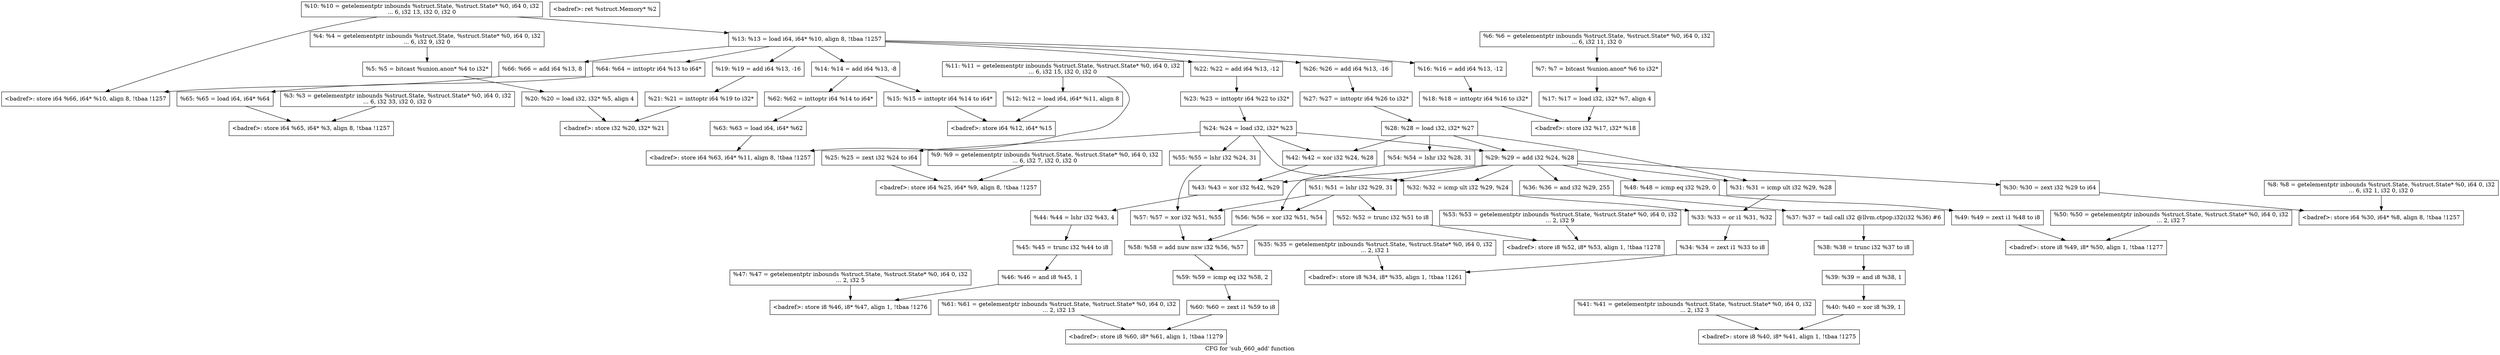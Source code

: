 digraph "CFG for 'sub_660_add' function" {
	label="CFG for 'sub_660_add' function";

	Node0x5651ccc367d0 [shape=record,label="{%3:  %3 = getelementptr inbounds %struct.State, %struct.State* %0, i64 0, i32\l... 6, i32 33, i32 0, i32 0}"];
	Node0x5651ccc367d0 -> Node0x5651ccc38520;
	Node0x5651ccc368a8 [shape=record,label="{%4:  %4 = getelementptr inbounds %struct.State, %struct.State* %0, i64 0, i32\l... 6, i32 9, i32 0}"];
	Node0x5651ccc368a8 -> Node0x5651ccc366f8;
	Node0x5651ccc366f8 [shape=record,label="{%5:  %5 = bitcast %union.anon* %4 to i32*}"];
	Node0x5651ccc366f8 -> Node0x5651ccc37da8;
	Node0x5651ccc369c8 [shape=record,label="{%6:  %6 = getelementptr inbounds %struct.State, %struct.State* %0, i64 0, i32\l... 6, i32 11, i32 0}"];
	Node0x5651ccc369c8 -> Node0x5651ccc36a38;
	Node0x5651ccc36a38 [shape=record,label="{%7:  %7 = bitcast %union.anon* %6 to i32*}"];
	Node0x5651ccc36a38 -> Node0x5651ccc37558;
	Node0x5651ccc374e0 [shape=record,label="{%8:  %8 = getelementptr inbounds %struct.State, %struct.State* %0, i64 0, i32\l... 6, i32 1, i32 0, i32 0}"];
	Node0x5651ccc374e0 -> Node0x5651ccc38340;
	Node0x5651ccc37660 [shape=record,label="{%9:  %9 = getelementptr inbounds %struct.State, %struct.State* %0, i64 0, i32\l... 6, i32 7, i32 0, i32 0}"];
	Node0x5651ccc37660 -> Node0x5651ccc380a0;
	Node0x5651ccc37750 [shape=record,label="{%10:  %10 = getelementptr inbounds %struct.State, %struct.State* %0, i64 0, i32\l... 6, i32 13, i32 0, i32 0}"];
	Node0x5651ccc37750 -> Node0x5651ccc38620;
	Node0x5651ccc37750 -> Node0x5651ccc378b8;
	Node0x5651ccc37840 [shape=record,label="{%11:  %11 = getelementptr inbounds %struct.State, %struct.State* %0, i64 0, i32\l... 6, i32 15, i32 0, i32 0}"];
	Node0x5651ccc37840 -> Node0x5651ccc2c300;
	Node0x5651ccc37840 -> Node0x5651ccc36a98;
	Node0x5651ccc36a98 [shape=record,label="{%12:  %12 = load i64, i64* %11, align 8}"];
	Node0x5651ccc36a98 -> Node0x5651ccc37a10;
	Node0x5651ccc378b8 [shape=record,label="{%13:  %13 = load i64, i64* %10, align 8, !tbaa !1257}"];
	Node0x5651ccc378b8 -> Node0x5651ccc385a0;
	Node0x5651ccc378b8 -> Node0x5651ccc2c368;
	Node0x5651ccc378b8 -> Node0x5651ccc38120;
	Node0x5651ccc378b8 -> Node0x5651ccc37f00;
	Node0x5651ccc378b8 -> Node0x5651ccc37d40;
	Node0x5651ccc378b8 -> Node0x5651ccc37ad0;
	Node0x5651ccc378b8 -> Node0x5651ccc37930;
	Node0x5651ccc37930 [shape=record,label="{%14:  %14 = add i64 %13, -8}"];
	Node0x5651ccc37930 -> Node0x5651ccc2c228;
	Node0x5651ccc37930 -> Node0x5651ccc37998;
	Node0x5651ccc37998 [shape=record,label="{%15:  %15 = inttoptr i64 %14 to i64*}"];
	Node0x5651ccc37998 -> Node0x5651ccc37a10;
	Node0x5651ccc37a10 [shape=record,label="{\<badref\>:  store i64 %12, i64* %15}"];
	Node0x5651ccc37ad0 [shape=record,label="{%16:  %16 = add i64 %13, -12}"];
	Node0x5651ccc37ad0 -> Node0x5651ccc37c48;
	Node0x5651ccc37558 [shape=record,label="{%17:  %17 = load i32, i32* %7, align 4}"];
	Node0x5651ccc37558 -> Node0x5651ccc37cc0;
	Node0x5651ccc37c48 [shape=record,label="{%18:  %18 = inttoptr i64 %16 to i32*}"];
	Node0x5651ccc37c48 -> Node0x5651ccc37cc0;
	Node0x5651ccc37cc0 [shape=record,label="{\<badref\>:  store i32 %17, i32* %18}"];
	Node0x5651ccc37d40 [shape=record,label="{%19:  %19 = add i64 %13, -16}"];
	Node0x5651ccc37d40 -> Node0x5651ccc37e08;
	Node0x5651ccc37da8 [shape=record,label="{%20:  %20 = load i32, i32* %5, align 4}"];
	Node0x5651ccc37da8 -> Node0x5651ccc37e80;
	Node0x5651ccc37e08 [shape=record,label="{%21:  %21 = inttoptr i64 %19 to i32*}"];
	Node0x5651ccc37e08 -> Node0x5651ccc37e80;
	Node0x5651ccc37e80 [shape=record,label="{\<badref\>:  store i32 %20, i32* %21}"];
	Node0x5651ccc37f00 [shape=record,label="{%22:  %22 = add i64 %13, -12}"];
	Node0x5651ccc37f00 -> Node0x5651ccc37f68;
	Node0x5651ccc37f68 [shape=record,label="{%23:  %23 = inttoptr i64 %22 to i32*}"];
	Node0x5651ccc37f68 -> Node0x5651ccc37fc8;
	Node0x5651ccc37fc8 [shape=record,label="{%24:  %24 = load i32, i32* %23}"];
	Node0x5651ccc37fc8 -> Node0x5651ccc2be20;
	Node0x5651ccc37fc8 -> Node0x5651ccc38bc0;
	Node0x5651ccc37fc8 -> Node0x5651ccc38440;
	Node0x5651ccc37fc8 -> Node0x5651ccc38260;
	Node0x5651ccc37fc8 -> Node0x5651ccc38028;
	Node0x5651ccc38028 [shape=record,label="{%25:  %25 = zext i32 %24 to i64}"];
	Node0x5651ccc38028 -> Node0x5651ccc380a0;
	Node0x5651ccc380a0 [shape=record,label="{\<badref\>:  store i64 %25, i64* %9, align 8, !tbaa !1257}"];
	Node0x5651ccc38120 [shape=record,label="{%26:  %26 = add i64 %13, -16}"];
	Node0x5651ccc38120 -> Node0x5651ccc38188;
	Node0x5651ccc38188 [shape=record,label="{%27:  %27 = inttoptr i64 %26 to i32*}"];
	Node0x5651ccc38188 -> Node0x5651ccc381e8;
	Node0x5651ccc381e8 [shape=record,label="{%28:  %28 = load i32, i32* %27}"];
	Node0x5651ccc381e8 -> Node0x5651ccc2bda0;
	Node0x5651ccc381e8 -> Node0x5651ccc38bc0;
	Node0x5651ccc381e8 -> Node0x5651ccc383c0;
	Node0x5651ccc381e8 -> Node0x5651ccc38260;
	Node0x5651ccc38260 [shape=record,label="{%29:  %29 = add i32 %24, %28}"];
	Node0x5651ccc38260 -> Node0x5651ccc2bb80;
	Node0x5651ccc38260 -> Node0x5651ccc38fa0;
	Node0x5651ccc38260 -> Node0x5651ccc38c40;
	Node0x5651ccc38260 -> Node0x5651ccc38810;
	Node0x5651ccc38260 -> Node0x5651ccc38440;
	Node0x5651ccc38260 -> Node0x5651ccc383c0;
	Node0x5651ccc38260 -> Node0x5651ccc382c8;
	Node0x5651ccc382c8 [shape=record,label="{%30:  %30 = zext i32 %29 to i64}"];
	Node0x5651ccc382c8 -> Node0x5651ccc38340;
	Node0x5651ccc38340 [shape=record,label="{\<badref\>:  store i64 %30, i64* %8, align 8, !tbaa !1257}"];
	Node0x5651ccc383c0 [shape=record,label="{%31:  %31 = icmp ult i32 %29, %28}"];
	Node0x5651ccc383c0 -> Node0x5651ccc37b50;
	Node0x5651ccc38440 [shape=record,label="{%32:  %32 = icmp ult i32 %29, %24}"];
	Node0x5651ccc38440 -> Node0x5651ccc37b50;
	Node0x5651ccc37b50 [shape=record,label="{%33:  %33 = or i1 %31, %32}"];
	Node0x5651ccc37b50 -> Node0x5651ccc37bb8;
	Node0x5651ccc37bb8 [shape=record,label="{%34:  %34 = zext i1 %33 to i8}"];
	Node0x5651ccc37bb8 -> Node0x5651ccc38790;
	Node0x5651ccc38700 [shape=record,label="{%35:  %35 = getelementptr inbounds %struct.State, %struct.State* %0, i64 0, i32\l... 2, i32 1}"];
	Node0x5651ccc38700 -> Node0x5651ccc38790;
	Node0x5651ccc38790 [shape=record,label="{\<badref\>:  store i8 %34, i8* %35, align 1, !tbaa !1261}"];
	Node0x5651ccc38810 [shape=record,label="{%36:  %36 = and i32 %29, 255}"];
	Node0x5651ccc38810 -> Node0x5651ccc38890;
	Node0x5651ccc38890 [shape=record,label="{%37:  %37 = tail call i32 @llvm.ctpop.i32(i32 %36) #6}"];
	Node0x5651ccc38890 -> Node0x5651ccc38908;
	Node0x5651ccc38908 [shape=record,label="{%38:  %38 = trunc i32 %37 to i8}"];
	Node0x5651ccc38908 -> Node0x5651ccc38980;
	Node0x5651ccc38980 [shape=record,label="{%39:  %39 = and i8 %38, 1}"];
	Node0x5651ccc38980 -> Node0x5651ccc38a00;
	Node0x5651ccc38a00 [shape=record,label="{%40:  %40 = xor i8 %39, 1}"];
	Node0x5651ccc38a00 -> Node0x5651ccc38b40;
	Node0x5651ccc38ab0 [shape=record,label="{%41:  %41 = getelementptr inbounds %struct.State, %struct.State* %0, i64 0, i32\l... 2, i32 3}"];
	Node0x5651ccc38ab0 -> Node0x5651ccc38b40;
	Node0x5651ccc38b40 [shape=record,label="{\<badref\>:  store i8 %40, i8* %41, align 1, !tbaa !1275}"];
	Node0x5651ccc38bc0 [shape=record,label="{%42:  %42 = xor i32 %24, %28}"];
	Node0x5651ccc38bc0 -> Node0x5651ccc38c40;
	Node0x5651ccc38c40 [shape=record,label="{%43:  %43 = xor i32 %42, %29}"];
	Node0x5651ccc38c40 -> Node0x5651ccc38d00;
	Node0x5651ccc38d00 [shape=record,label="{%44:  %44 = lshr i32 %43, 4}"];
	Node0x5651ccc38d00 -> Node0x5651ccc38d68;
	Node0x5651ccc38d68 [shape=record,label="{%45:  %45 = trunc i32 %44 to i8}"];
	Node0x5651ccc38d68 -> Node0x5651ccc38de0;
	Node0x5651ccc38de0 [shape=record,label="{%46:  %46 = and i8 %45, 1}"];
	Node0x5651ccc38de0 -> Node0x5651ccc38f20;
	Node0x5651ccc38e90 [shape=record,label="{%47:  %47 = getelementptr inbounds %struct.State, %struct.State* %0, i64 0, i32\l... 2, i32 5}"];
	Node0x5651ccc38e90 -> Node0x5651ccc38f20;
	Node0x5651ccc38f20 [shape=record,label="{\<badref\>:  store i8 %46, i8* %47, align 1, !tbaa !1276}"];
	Node0x5651ccc38fa0 [shape=record,label="{%48:  %48 = icmp eq i32 %29, 0}"];
	Node0x5651ccc38fa0 -> Node0x5651ccc39008;
	Node0x5651ccc39008 [shape=record,label="{%49:  %49 = zext i1 %48 to i8}"];
	Node0x5651ccc39008 -> Node0x5651ccc39140;
	Node0x5651ccc390b0 [shape=record,label="{%50:  %50 = getelementptr inbounds %struct.State, %struct.State* %0, i64 0, i32\l... 2, i32 7}"];
	Node0x5651ccc390b0 -> Node0x5651ccc39140;
	Node0x5651ccc39140 [shape=record,label="{\<badref\>:  store i8 %49, i8* %50, align 1, !tbaa !1277}"];
	Node0x5651ccc2bb80 [shape=record,label="{%51:  %51 = lshr i32 %29, 31}"];
	Node0x5651ccc2bb80 -> Node0x5651ccc2bf20;
	Node0x5651ccc2bb80 -> Node0x5651ccc2bea0;
	Node0x5651ccc2bb80 -> Node0x5651ccc2bbe8;
	Node0x5651ccc2bbe8 [shape=record,label="{%52:  %52 = trunc i32 %51 to i8}"];
	Node0x5651ccc2bbe8 -> Node0x5651ccc2bd20;
	Node0x5651ccc2bc90 [shape=record,label="{%53:  %53 = getelementptr inbounds %struct.State, %struct.State* %0, i64 0, i32\l... 2, i32 9}"];
	Node0x5651ccc2bc90 -> Node0x5651ccc2bd20;
	Node0x5651ccc2bd20 [shape=record,label="{\<badref\>:  store i8 %52, i8* %53, align 1, !tbaa !1278}"];
	Node0x5651ccc2bda0 [shape=record,label="{%54:  %54 = lshr i32 %28, 31}"];
	Node0x5651ccc2bda0 -> Node0x5651ccc2bea0;
	Node0x5651ccc2be20 [shape=record,label="{%55:  %55 = lshr i32 %24, 31}"];
	Node0x5651ccc2be20 -> Node0x5651ccc2bf20;
	Node0x5651ccc2bea0 [shape=record,label="{%56:  %56 = xor i32 %51, %54}"];
	Node0x5651ccc2bea0 -> Node0x5651ccc2bfa0;
	Node0x5651ccc2bf20 [shape=record,label="{%57:  %57 = xor i32 %51, %55}"];
	Node0x5651ccc2bf20 -> Node0x5651ccc2bfa0;
	Node0x5651ccc2bfa0 [shape=record,label="{%58:  %58 = add nuw nsw i32 %56, %57}"];
	Node0x5651ccc2bfa0 -> Node0x5651ccc2c020;
	Node0x5651ccc2c020 [shape=record,label="{%59:  %59 = icmp eq i32 %58, 2}"];
	Node0x5651ccc2c020 -> Node0x5651ccc2c088;
	Node0x5651ccc2c088 [shape=record,label="{%60:  %60 = zext i1 %59 to i8}"];
	Node0x5651ccc2c088 -> Node0x5651ccc2c1c0;
	Node0x5651ccc2c130 [shape=record,label="{%61:  %61 = getelementptr inbounds %struct.State, %struct.State* %0, i64 0, i32\l... 2, i32 13}"];
	Node0x5651ccc2c130 -> Node0x5651ccc2c1c0;
	Node0x5651ccc2c1c0 [shape=record,label="{\<badref\>:  store i8 %60, i8* %61, align 1, !tbaa !1279}"];
	Node0x5651ccc2c228 [shape=record,label="{%62:  %62 = inttoptr i64 %14 to i64*}"];
	Node0x5651ccc2c228 -> Node0x5651ccc2c288;
	Node0x5651ccc2c288 [shape=record,label="{%63:  %63 = load i64, i64* %62}"];
	Node0x5651ccc2c288 -> Node0x5651ccc2c300;
	Node0x5651ccc2c300 [shape=record,label="{\<badref\>:  store i64 %63, i64* %11, align 8, !tbaa !1257}"];
	Node0x5651ccc2c368 [shape=record,label="{%64:  %64 = inttoptr i64 %13 to i64*}"];
	Node0x5651ccc2c368 -> Node0x5651ccc384a8;
	Node0x5651ccc384a8 [shape=record,label="{%65:  %65 = load i64, i64* %64}"];
	Node0x5651ccc384a8 -> Node0x5651ccc38520;
	Node0x5651ccc38520 [shape=record,label="{\<badref\>:  store i64 %65, i64* %3, align 8, !tbaa !1257}"];
	Node0x5651ccc385a0 [shape=record,label="{%66:  %66 = add i64 %13, 8}"];
	Node0x5651ccc385a0 -> Node0x5651ccc38620;
	Node0x5651ccc38620 [shape=record,label="{\<badref\>:  store i64 %66, i64* %10, align 8, !tbaa !1257}"];
	Node0x5651ccc2c7d8 [shape=record,label="{\<badref\>:  ret %struct.Memory* %2}"];
}
